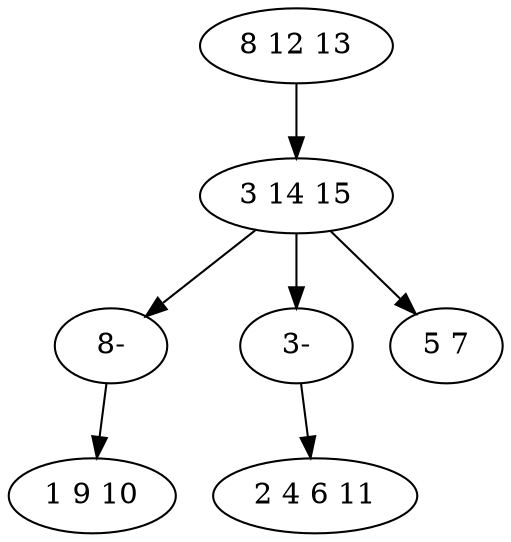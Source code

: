 digraph true_tree {
	"0" -> "1"
	"1" -> "5"
	"1" -> "6"
	"1" -> "4"
	"5" -> "2"
	"6" -> "3"
	"0" [label="8 12 13"];
	"1" [label="3 14 15"];
	"2" [label="1 9 10"];
	"3" [label="2 4 6 11"];
	"4" [label="5 7"];
	"5" [label="8-"];
	"6" [label="3-"];
}
